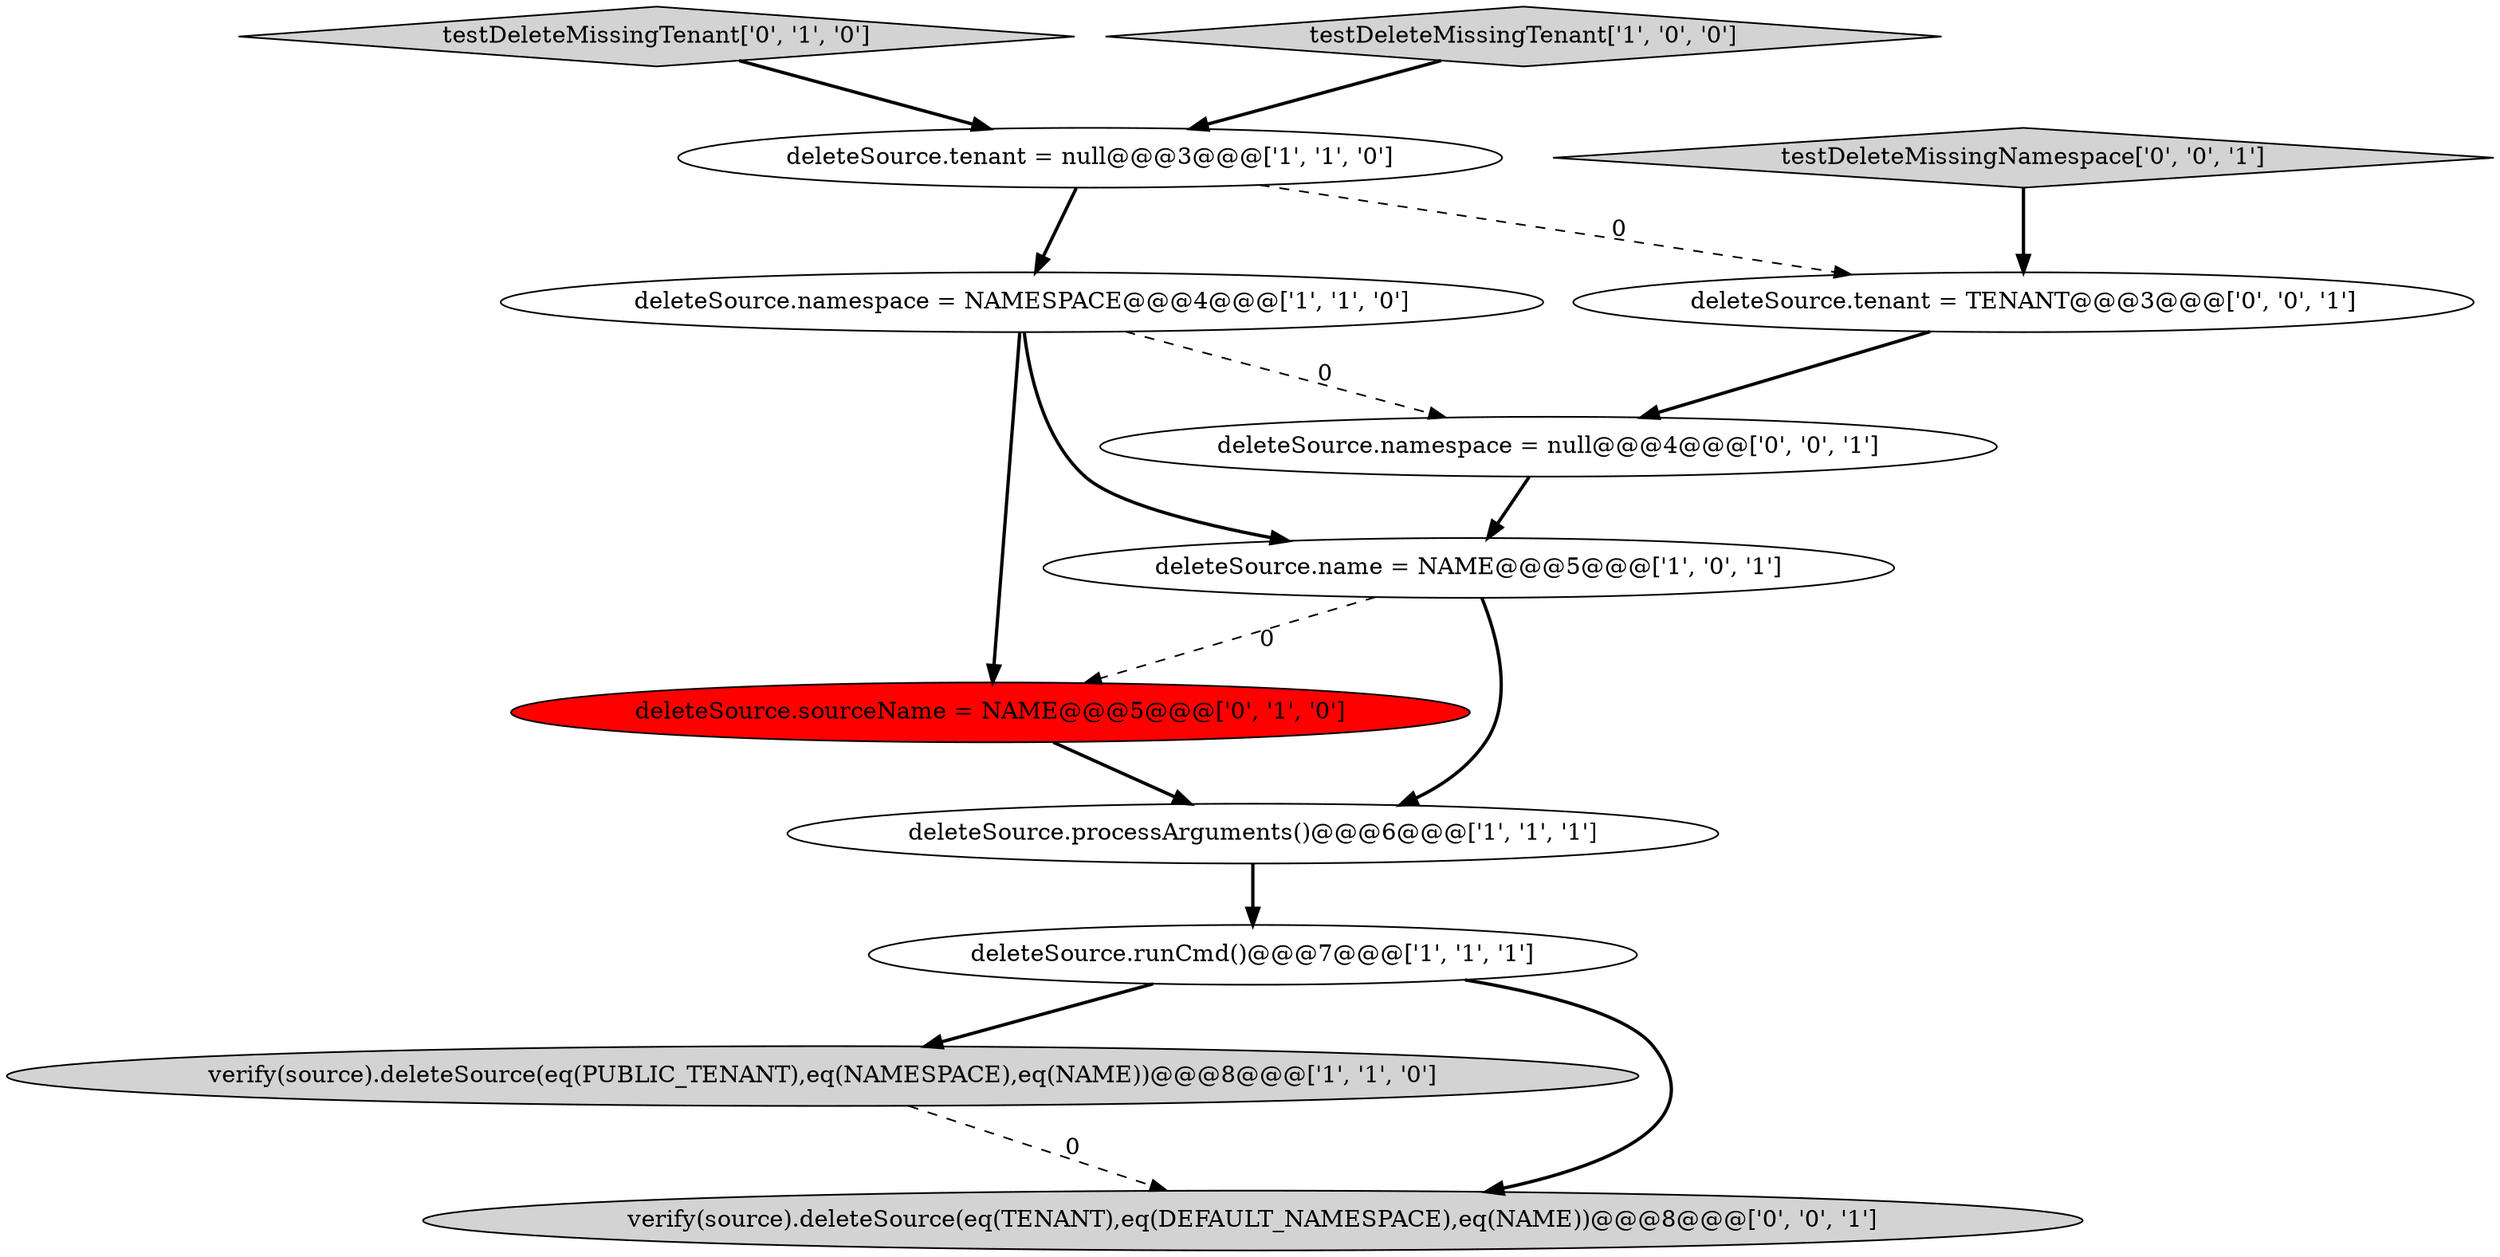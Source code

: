 digraph {
0 [style = filled, label = "verify(source).deleteSource(eq(PUBLIC_TENANT),eq(NAMESPACE),eq(NAME))@@@8@@@['1', '1', '0']", fillcolor = lightgray, shape = ellipse image = "AAA0AAABBB1BBB"];
1 [style = filled, label = "deleteSource.runCmd()@@@7@@@['1', '1', '1']", fillcolor = white, shape = ellipse image = "AAA0AAABBB1BBB"];
3 [style = filled, label = "deleteSource.processArguments()@@@6@@@['1', '1', '1']", fillcolor = white, shape = ellipse image = "AAA0AAABBB1BBB"];
8 [style = filled, label = "testDeleteMissingTenant['0', '1', '0']", fillcolor = lightgray, shape = diamond image = "AAA0AAABBB2BBB"];
9 [style = filled, label = "deleteSource.namespace = null@@@4@@@['0', '0', '1']", fillcolor = white, shape = ellipse image = "AAA0AAABBB3BBB"];
7 [style = filled, label = "deleteSource.sourceName = NAME@@@5@@@['0', '1', '0']", fillcolor = red, shape = ellipse image = "AAA1AAABBB2BBB"];
5 [style = filled, label = "testDeleteMissingTenant['1', '0', '0']", fillcolor = lightgray, shape = diamond image = "AAA0AAABBB1BBB"];
2 [style = filled, label = "deleteSource.name = NAME@@@5@@@['1', '0', '1']", fillcolor = white, shape = ellipse image = "AAA0AAABBB1BBB"];
4 [style = filled, label = "deleteSource.namespace = NAMESPACE@@@4@@@['1', '1', '0']", fillcolor = white, shape = ellipse image = "AAA0AAABBB1BBB"];
6 [style = filled, label = "deleteSource.tenant = null@@@3@@@['1', '1', '0']", fillcolor = white, shape = ellipse image = "AAA0AAABBB1BBB"];
12 [style = filled, label = "verify(source).deleteSource(eq(TENANT),eq(DEFAULT_NAMESPACE),eq(NAME))@@@8@@@['0', '0', '1']", fillcolor = lightgray, shape = ellipse image = "AAA0AAABBB3BBB"];
11 [style = filled, label = "deleteSource.tenant = TENANT@@@3@@@['0', '0', '1']", fillcolor = white, shape = ellipse image = "AAA0AAABBB3BBB"];
10 [style = filled, label = "testDeleteMissingNamespace['0', '0', '1']", fillcolor = lightgray, shape = diamond image = "AAA0AAABBB3BBB"];
6->4 [style = bold, label=""];
4->9 [style = dashed, label="0"];
7->3 [style = bold, label=""];
8->6 [style = bold, label=""];
10->11 [style = bold, label=""];
4->2 [style = bold, label=""];
1->0 [style = bold, label=""];
5->6 [style = bold, label=""];
0->12 [style = dashed, label="0"];
3->1 [style = bold, label=""];
2->7 [style = dashed, label="0"];
11->9 [style = bold, label=""];
9->2 [style = bold, label=""];
4->7 [style = bold, label=""];
2->3 [style = bold, label=""];
6->11 [style = dashed, label="0"];
1->12 [style = bold, label=""];
}
